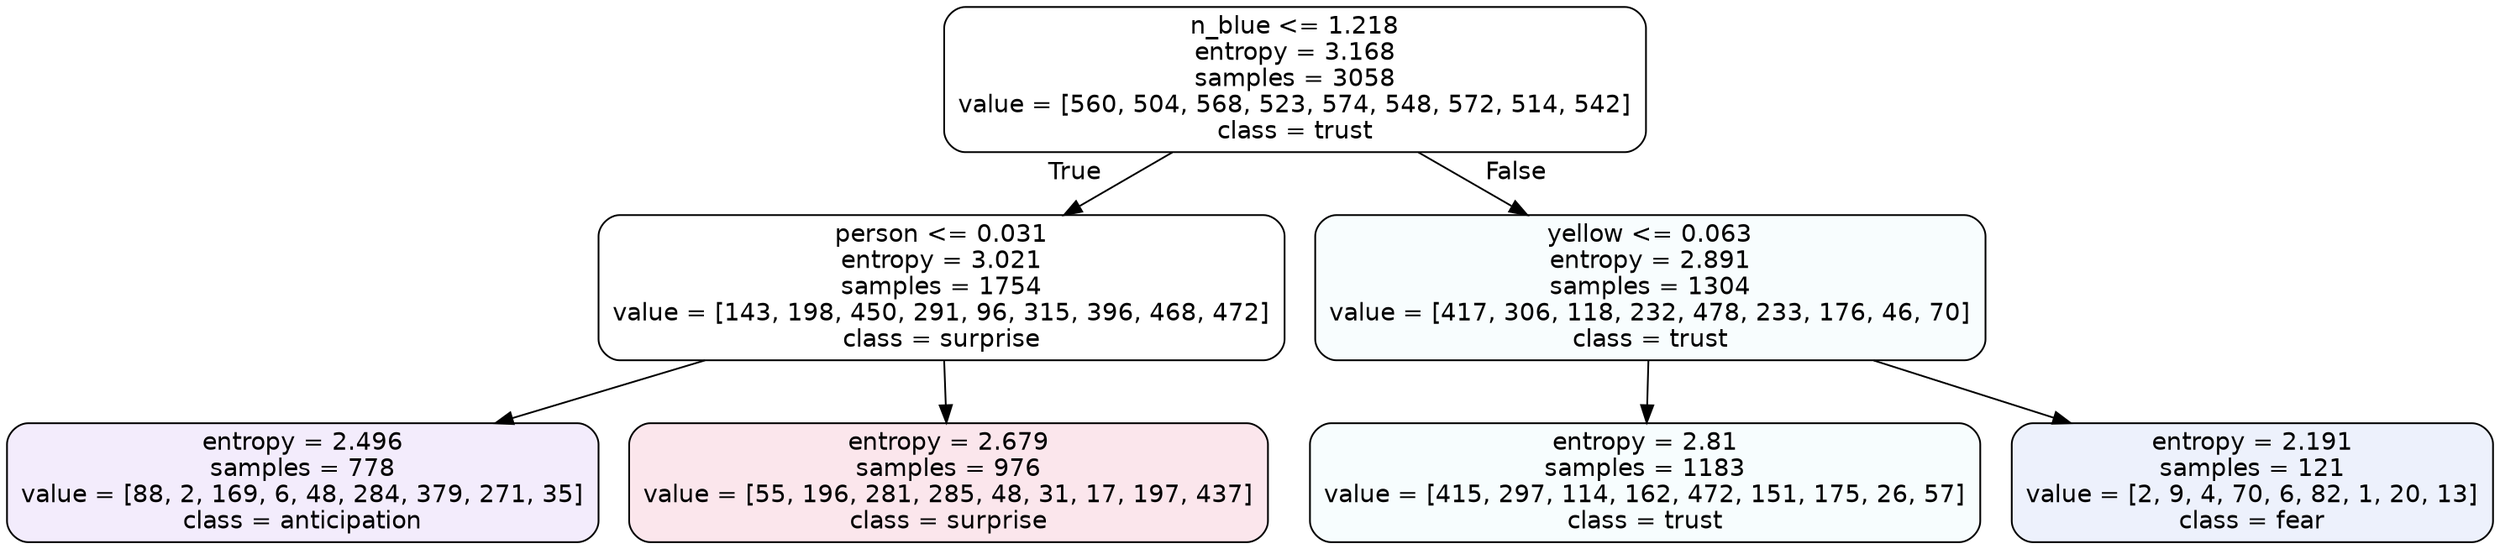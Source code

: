 digraph Tree {
node [shape=box, style="filled, rounded", color="black", fontname=helvetica] ;
edge [fontname=helvetica] ;
0 [label="n_blue <= 1.218\nentropy = 3.168\nsamples = 3058\nvalue = [560, 504, 568, 523, 574, 548, 572, 514, 542]\nclass = trust", fillcolor="#39d7e500"] ;
1 [label="person <= 0.031\nentropy = 3.021\nsamples = 1754\nvalue = [143, 198, 450, 291, 96, 315, 396, 468, 472]\nclass = surprise", fillcolor="#e5396400"] ;
0 -> 1 [labeldistance=2.5, labelangle=45, headlabel="True"] ;
2 [label="entropy = 2.496\nsamples = 778\nvalue = [88, 2, 169, 6, 48, 284, 379, 271, 35]\nclass = anticipation", fillcolor="#8139e518"] ;
1 -> 2 ;
3 [label="entropy = 2.679\nsamples = 976\nvalue = [55, 196, 281, 285, 48, 31, 17, 197, 437]\nclass = surprise", fillcolor="#e539641f"] ;
1 -> 3 ;
4 [label="yellow <= 0.063\nentropy = 2.891\nsamples = 1304\nvalue = [417, 306, 118, 232, 478, 233, 176, 46, 70]\nclass = trust", fillcolor="#39d7e509"] ;
0 -> 4 [labeldistance=2.5, labelangle=-45, headlabel="False"] ;
5 [label="entropy = 2.81\nsamples = 1183\nvalue = [415, 297, 114, 162, 472, 151, 175, 26, 57]\nclass = trust", fillcolor="#39d7e50a"] ;
4 -> 5 ;
6 [label="entropy = 2.191\nsamples = 121\nvalue = [2, 9, 4, 70, 6, 82, 1, 20, 13]\nclass = fear", fillcolor="#3964e516"] ;
4 -> 6 ;
}